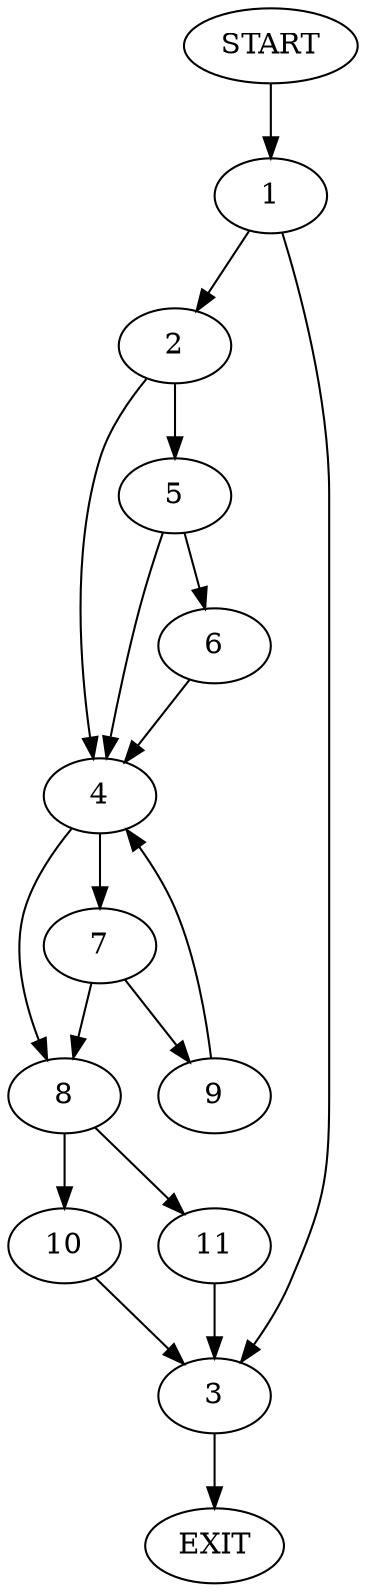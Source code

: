 digraph {
0 [label="START"]
12 [label="EXIT"]
0 -> 1
1 -> 2
1 -> 3
3 -> 12
2 -> 4
2 -> 5
5 -> 4
5 -> 6
4 -> 7
4 -> 8
6 -> 4
7 -> 9
7 -> 8
8 -> 10
8 -> 11
9 -> 4
11 -> 3
10 -> 3
}
